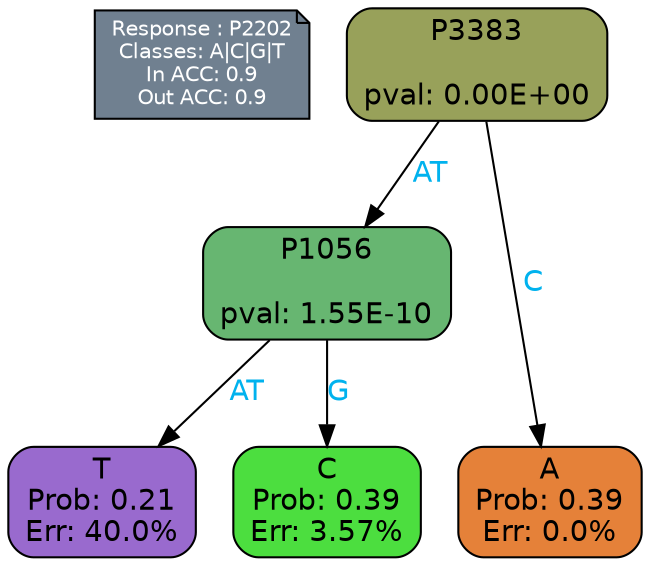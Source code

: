 digraph Tree {
node [shape=box, style="filled, rounded", color="black", fontname=helvetica] ;
graph [ranksep=equally, splines=polylines, bgcolor=transparent, dpi=600] ;
edge [fontname=helvetica] ;
LEGEND [label="Response : P2202
Classes: A|C|G|T
In ACC: 0.9
Out ACC: 0.9
",shape=note,align=left,style=filled,fillcolor="slategray",fontcolor="white",fontsize=10];1 [label="P3383

pval: 0.00E+00", fillcolor="#98a15a"] ;
2 [label="P1056

pval: 1.55E-10", fillcolor="#67b671"] ;
3 [label="T
Prob: 0.21
Err: 40.0%", fillcolor="#996ace"] ;
4 [label="C
Prob: 0.39
Err: 3.57%", fillcolor="#4cde3f"] ;
5 [label="A
Prob: 0.39
Err: 0.0%", fillcolor="#e58139"] ;
1 -> 2 [label="AT",fontcolor=deepskyblue2] ;
1 -> 5 [label="C",fontcolor=deepskyblue2] ;
2 -> 3 [label="AT",fontcolor=deepskyblue2] ;
2 -> 4 [label="G",fontcolor=deepskyblue2] ;
{rank = same; 3;4;5;}{rank = same; LEGEND;1;}}